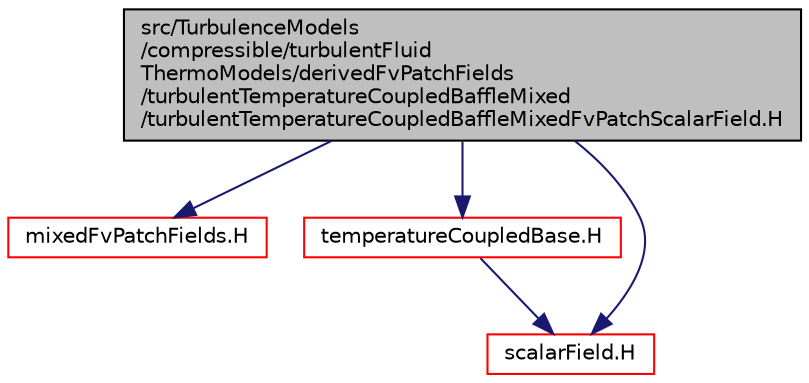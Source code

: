 digraph "src/TurbulenceModels/compressible/turbulentFluidThermoModels/derivedFvPatchFields/turbulentTemperatureCoupledBaffleMixed/turbulentTemperatureCoupledBaffleMixedFvPatchScalarField.H"
{
  bgcolor="transparent";
  edge [fontname="Helvetica",fontsize="10",labelfontname="Helvetica",labelfontsize="10"];
  node [fontname="Helvetica",fontsize="10",shape=record];
  Node1 [label="src/TurbulenceModels\l/compressible/turbulentFluid\lThermoModels/derivedFvPatchFields\l/turbulentTemperatureCoupledBaffleMixed\l/turbulentTemperatureCoupledBaffleMixedFvPatchScalarField.H",height=0.2,width=0.4,color="black", fillcolor="grey75", style="filled", fontcolor="black"];
  Node1 -> Node2 [color="midnightblue",fontsize="10",style="solid",fontname="Helvetica"];
  Node2 [label="mixedFvPatchFields.H",height=0.2,width=0.4,color="red",URL="$a05351.html"];
  Node1 -> Node3 [color="midnightblue",fontsize="10",style="solid",fontname="Helvetica"];
  Node3 [label="temperatureCoupledBase.H",height=0.2,width=0.4,color="red",URL="$a10700.html"];
  Node3 -> Node4 [color="midnightblue",fontsize="10",style="solid",fontname="Helvetica"];
  Node4 [label="scalarField.H",height=0.2,width=0.4,color="red",URL="$a08296.html"];
  Node1 -> Node4 [color="midnightblue",fontsize="10",style="solid",fontname="Helvetica"];
}
